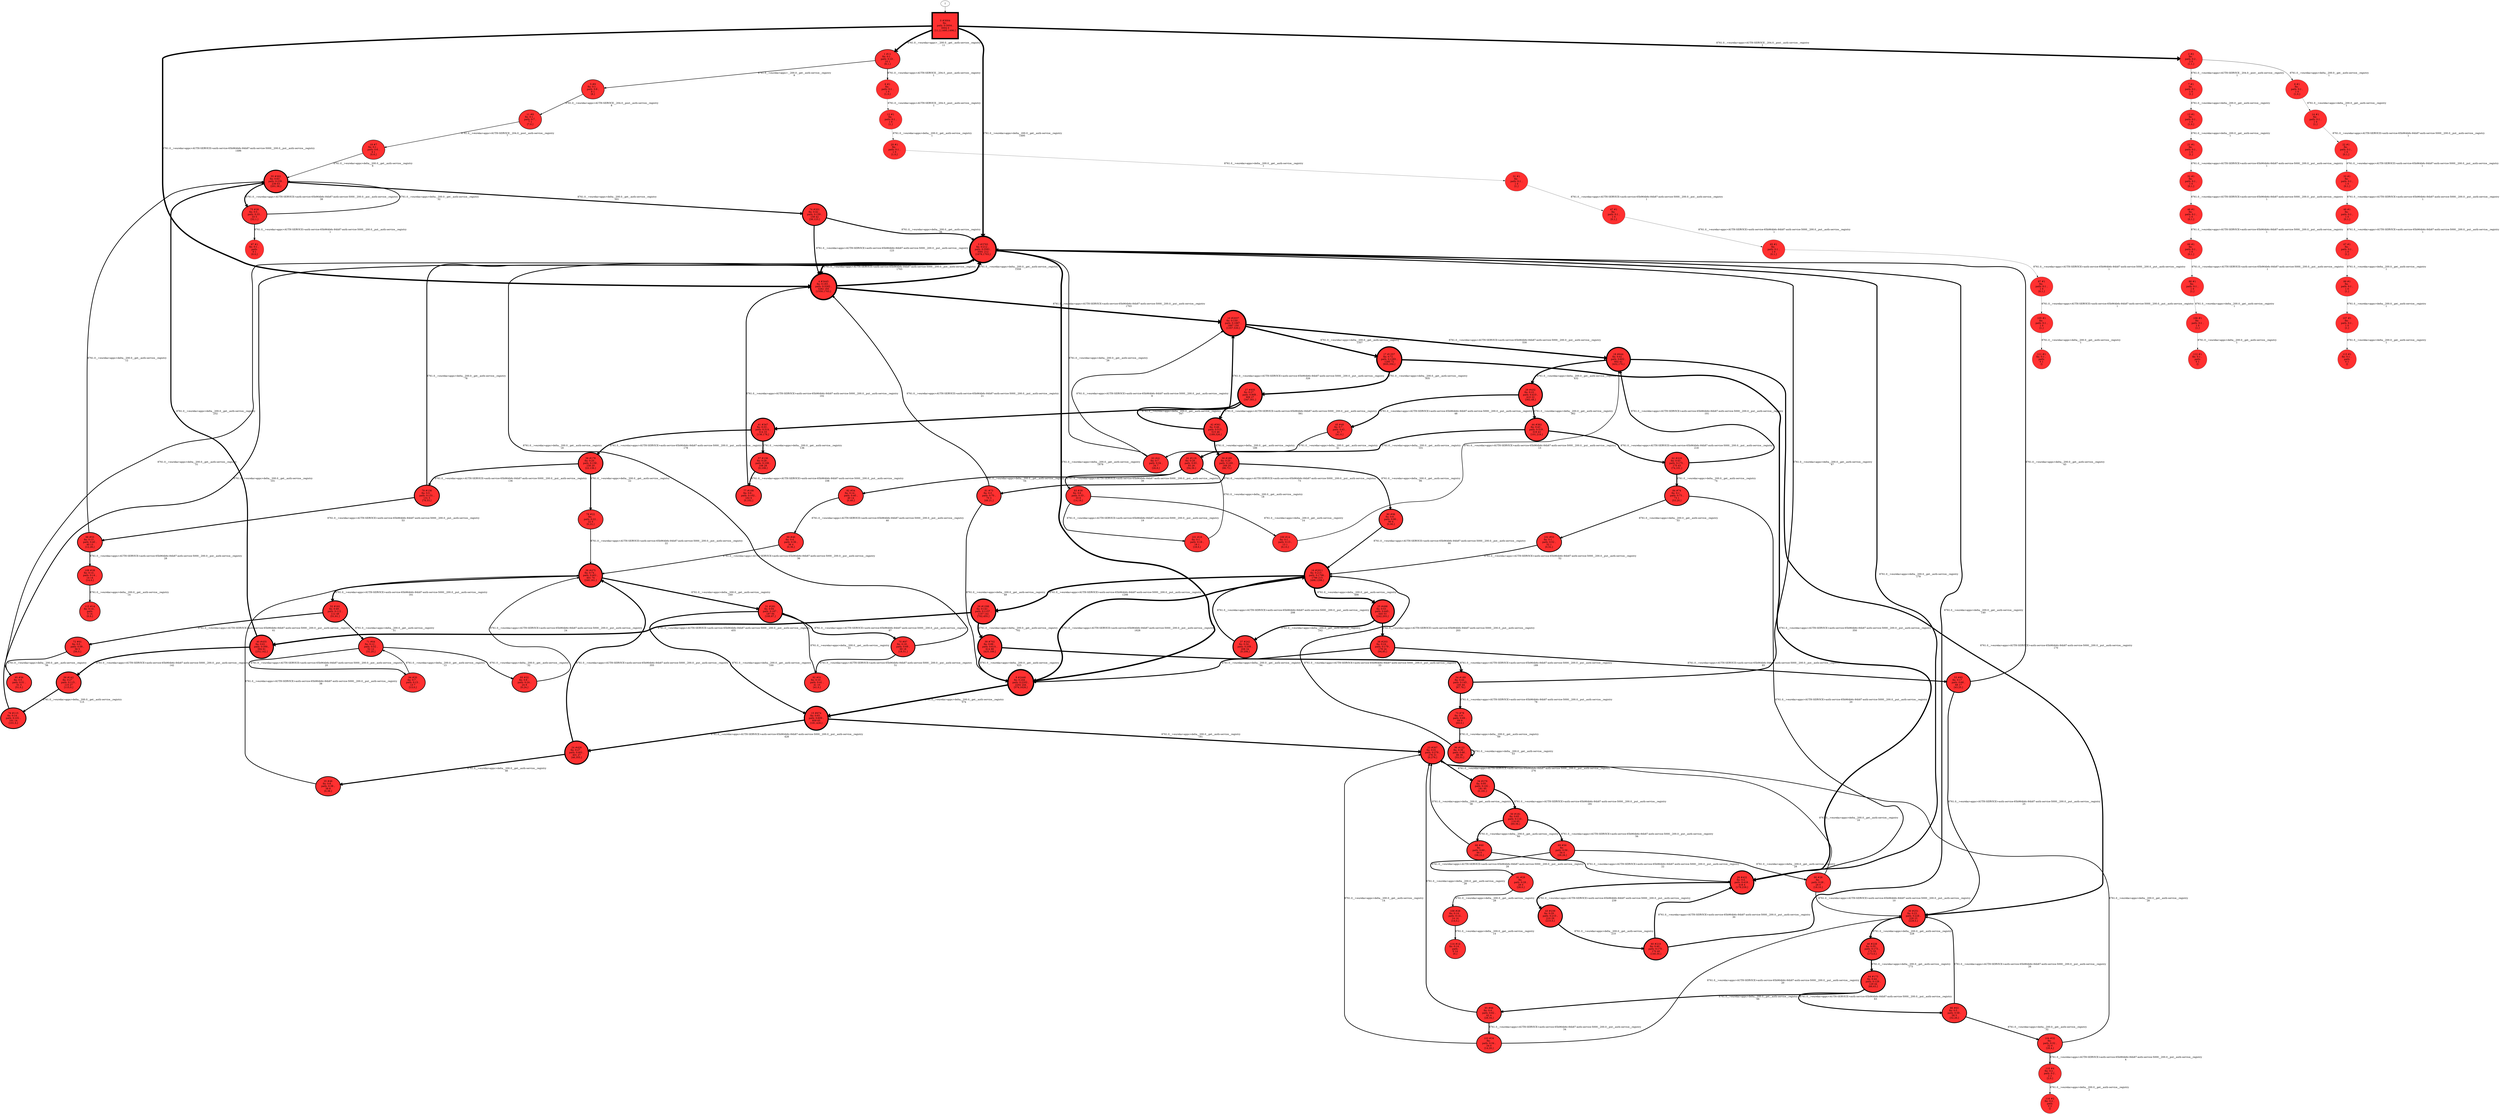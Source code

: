 // produced with flexfringe // 
digraph DFA {
	0 [label="root" shape=box];
		I -> 0;
	0 [ label="0 #3004
fin: 
 path: 0:3004 , 
3004 0
[11,2,1495,1496,]" , style=filled, fillcolor="firebrick1", width=2.19812, height=2.19812, penwidth=8.00803];
		0 -> 1 [label="8761.0__>eureka>apps>__200.0__get__auth-service__registry
11 " , penwidth=8.00803 ];
		0 -> 2 [label="8761.0__>eureka>apps>AUTH-SERVICE__204.0__post__auth-service__registry
2 " , penwidth=8.00803 ];
		0 -> 3 [label="8761.0__>eureka>apps>delta__200.0__get__auth-service__registry
1495 " , penwidth=8.00803 ];
		0 -> 4 [label="8761.0__>eureka>apps>AUTH-SERVICE>auth-service-65b964b6c-84h87-auth-service-5000__200.0__put__auth-service__registry
1496 " , penwidth=8.00803 ];
	1 [ label="1 #11
fin: 0:1 , 
 path: 0:10 , 
10 1
[9,1,]" , style=filled, fillcolor="firebrick1", width=1.24844, height=1.24844, penwidth=2.48491];
		1 -> 5 [label="8761.0__>eureka>apps>__200.0__get__auth-service__registry
9 " , penwidth=2.48491 ];
		1 -> 6 [label="8761.0__>eureka>apps>AUTH-SERVICE__204.0__post__auth-service__registry
1 " , penwidth=2.48491 ];
	2 [ label="2 #2
fin: 
 path: 0:2 , 
2 0
[1,1,]" , style=filled, fillcolor="firebrick1", width=0.741276, height=0.741276, penwidth=1.09861];
		2 -> 7 [label="8761.0__>eureka>apps>AUTH-SERVICE__204.0__post__auth-service__registry
1 " , penwidth=1.09861 ];
		2 -> 8 [label="8761.0__>eureka>apps>delta__200.0__get__auth-service__registry
1 " , penwidth=1.09861 ];
	3 [ label="3 #3793
fin: 0:212 , 
 path: 0:3581 , 
3581 212
[1878,1703,]" , style=filled, fillcolor="firebrick1", width=2.22367, height=2.22367, penwidth=8.24118];
		3 -> 9 [label="8761.0__>eureka>apps>delta__200.0__get__auth-service__registry
1878 " , penwidth=8.24118 ];
		3 -> 4 [label="8761.0__>eureka>apps>AUTH-SERVICE>auth-service-65b964b6c-84h87-auth-service-5000__200.0__put__auth-service__registry
1703 " , penwidth=8.24118 ];
	4 [ label="4 #3445
fin: 0:183 , 
 path: 0:3262 , 
3262 183
[1559,1703,]" , style=filled, fillcolor="firebrick1", width=2.2132, height=2.2132, penwidth=8.14497];
		4 -> 3 [label="8761.0__>eureka>apps>delta__200.0__get__auth-service__registry
1559 " , penwidth=8.14497 ];
		4 -> 10 [label="8761.0__>eureka>apps>AUTH-SERVICE>auth-service-65b964b6c-84h87-auth-service-5000__200.0__put__auth-service__registry
1703 " , penwidth=8.14497 ];
	5 [ label="5 #9
fin: 0:1 , 
 path: 0:8 , 
8 1
[8,]" , style=filled, fillcolor="firebrick1", width=1.19471, height=1.19471, penwidth=2.30259];
		5 -> 11 [label="8761.0__>eureka>apps>AUTH-SERVICE__204.0__post__auth-service__registry
8 " , penwidth=2.30259 ];
	6 [ label="6 #1
fin: 
 path: 0:1 , 
1 0
[1,0,]" , style=filled, fillcolor="firebrick1", width=0.526589, height=0.526589, penwidth=0.693147];
		6 -> 12 [label="8761.0__>eureka>apps>AUTH-SERVICE__204.0__post__auth-service__registry
1 " , penwidth=0.693147 ];
	7 [ label="7 #1
fin: 
 path: 0:1 , 
1 0
[1,]" , style=filled, fillcolor="firebrick1", width=0.526589, height=0.526589, penwidth=0.693147];
		7 -> 13 [label="8761.0__>eureka>apps>delta__200.0__get__auth-service__registry
1 " , penwidth=0.693147 ];
	8 [ label="8 #1
fin: 
 path: 0:1 , 
1 0
[1,0,]" , style=filled, fillcolor="firebrick1", width=0.526589, height=0.526589, penwidth=0.693147];
		8 -> 14 [label="8761.0__>eureka>apps>delta__200.0__get__auth-service__registry
1 " , penwidth=0.693147 ];
	9 [ label="9 #2446
fin: 0:244 , 
 path: 0:2202 , 
2202 244
[574,1628,]" , style=filled, fillcolor="firebrick1", width=2.17505, height=2.17505, penwidth=7.80262];
		9 -> 15 [label="8761.0__>eureka>apps>delta__200.0__get__auth-service__registry
574 " , penwidth=7.80262 ];
		9 -> 16 [label="8761.0__>eureka>apps>AUTH-SERVICE>auth-service-65b964b6c-84h87-auth-service-5000__200.0__put__auth-service__registry
1628 " , penwidth=7.80262 ];
	10 [ label="10 #2037
fin: 0:150 , 
 path: 0:1887 , 
1887 150
[1357,530,]" , style=filled, fillcolor="firebrick1", width=2.15405, height=2.15405, penwidth=7.61972];
		10 -> 17 [label="8761.0__>eureka>apps>delta__200.0__get__auth-service__registry
1357 " , penwidth=7.61972 ];
		10 -> 18 [label="8761.0__>eureka>apps>AUTH-SERVICE>auth-service-65b964b6c-84h87-auth-service-5000__200.0__put__auth-service__registry
530 " , penwidth=7.61972 ];
	11 [ label="11 #8
fin: 0:1 , 
 path: 0:7 , 
7 1
[7,0,]" , style=filled, fillcolor="firebrick1", width=1.16228, height=1.16228, penwidth=2.19722];
		11 -> 19 [label="8761.0__>eureka>apps>AUTH-SERVICE__204.0__post__auth-service__registry
7 " , penwidth=2.19722 ];
	12 [ label="12 #1
fin: 
 path: 0:1 , 
1 0
[1,]" , style=filled, fillcolor="firebrick1", width=0.526589, height=0.526589, penwidth=0.693147];
		12 -> 20 [label="8761.0__>eureka>apps>delta__200.0__get__auth-service__registry
1 " , penwidth=0.693147 ];
	13 [ label="13 #1
fin: 
 path: 0:1 , 
1 0
[1,0,]" , style=filled, fillcolor="firebrick1", width=0.526589, height=0.526589, penwidth=0.693147];
		13 -> 21 [label="8761.0__>eureka>apps>delta__200.0__get__auth-service__registry
1 " , penwidth=0.693147 ];
	14 [ label="14 #1
fin: 
 path: 0:1 , 
1 0
[1,]" , style=filled, fillcolor="firebrick1", width=0.526589, height=0.526589, penwidth=0.693147];
		14 -> 22 [label="8761.0__>eureka>apps>AUTH-SERVICE>auth-service-65b964b6c-84h87-auth-service-5000__200.0__put__auth-service__registry
1 " , penwidth=0.693147 ];
	15 [ label="15 #674
fin: 0:65 , 
 path: 0:609 , 
609 65
[181,428,]" , style=filled, fillcolor="firebrick1", width=2.01686, height=2.01686, penwidth=6.51471];
		15 -> 23 [label="8761.0__>eureka>apps>delta__200.0__get__auth-service__registry
181 " , penwidth=6.51471 ];
		15 -> 24 [label="8761.0__>eureka>apps>AUTH-SERVICE>auth-service-65b964b6c-84h87-auth-service-5000__200.0__put__auth-service__registry
428 " , penwidth=6.51471 ];
	16 [ label="16 #2011
fin: 0:215 , 
 path: 0:1796 , 
1796 215
[498,1298,]" , style=filled, fillcolor="firebrick1", width=2.15256, height=2.15256, penwidth=7.60688];
		16 -> 25 [label="8761.0__>eureka>apps>delta__200.0__get__auth-service__registry
498 " , penwidth=7.60688 ];
		16 -> 26 [label="8761.0__>eureka>apps>AUTH-SERVICE>auth-service-65b964b6c-84h87-auth-service-5000__200.0__put__auth-service__registry
1298 " , penwidth=7.60688 ];
	17 [ label="17 #1357
fin: 0:72 , 
 path: 0:1285 , 
1285 72
[935,350,]" , style=filled, fillcolor="firebrick1", width=2.10581, height=2.10581, penwidth=7.21377];
		17 -> 27 [label="8761.0__>eureka>apps>delta__200.0__get__auth-service__registry
935 " , penwidth=7.21377 ];
		17 -> 28 [label="8761.0__>eureka>apps>AUTH-SERVICE>auth-service-65b964b6c-84h87-auth-service-5000__200.0__put__auth-service__registry
350 " , penwidth=7.21377 ];
	18 [ label="18 #644
fin: 0:42 , 
 path: 0:602 , 
602 42
[432,170,]" , style=filled, fillcolor="firebrick1", width=2.01079, height=2.01079, penwidth=6.46925];
		18 -> 29 [label="8761.0__>eureka>apps>delta__200.0__get__auth-service__registry
432 " , penwidth=6.46925 ];
		18 -> 30 [label="8761.0__>eureka>apps>AUTH-SERVICE>auth-service-65b964b6c-84h87-auth-service-5000__200.0__put__auth-service__registry
170 " , penwidth=6.46925 ];
	19 [ label="19 #7
fin: 0:1 , 
 path: 0:6 , 
6 1
[0,6,]" , style=filled, fillcolor="firebrick1", width=1.12475, height=1.12475, penwidth=2.07944];
		19 -> 55 [label="8761.0__>eureka>apps>delta__200.0__get__auth-service__registry
6 " , penwidth=2.07944 ];
	20 [ label="20 #1
fin: 
 path: 0:1 , 
1 0
[1,0,]" , style=filled, fillcolor="firebrick1", width=0.526589, height=0.526589, penwidth=0.693147];
		20 -> 31 [label="8761.0__>eureka>apps>delta__200.0__get__auth-service__registry
1 " , penwidth=0.693147 ];
	21 [ label="21 #1
fin: 
 path: 0:1 , 
1 0
[1,]" , style=filled, fillcolor="firebrick1", width=0.526589, height=0.526589, penwidth=0.693147];
		21 -> 32 [label="8761.0__>eureka>apps>AUTH-SERVICE>auth-service-65b964b6c-84h87-auth-service-5000__200.0__put__auth-service__registry
1 " , penwidth=0.693147 ];
	22 [ label="22 #1
fin: 
 path: 0:1 , 
1 0
[0,1,]" , style=filled, fillcolor="firebrick1", width=0.526589, height=0.526589, penwidth=0.693147];
		22 -> 33 [label="8761.0__>eureka>apps>AUTH-SERVICE>auth-service-65b964b6c-84h87-auth-service-5000__200.0__put__auth-service__registry
1 " , penwidth=0.693147 ];
	23 [ label="23 #307
fin: 0:31 , 
 path: 0:276 , 
276 31
[0,276,]" , style=filled, fillcolor="firebrick1", width=1.90659, height=1.90659, penwidth=5.7301];
		23 -> 34 [label="8761.0__>eureka>apps>AUTH-SERVICE>auth-service-65b964b6c-84h87-auth-service-5000__200.0__put__auth-service__registry
276 " , penwidth=5.7301 ];
	24 [ label="24 #428
fin: 0:27 , 
 path: 0:401 , 
401 27
[46,355,]" , style=filled, fillcolor="firebrick1", width=1.95465, height=1.95465, penwidth=6.06146];
		24 -> 35 [label="8761.0__>eureka>apps>delta__200.0__get__auth-service__registry
46 " , penwidth=6.06146 ];
		24 -> 36 [label="8761.0__>eureka>apps>AUTH-SERVICE>auth-service-65b964b6c-84h87-auth-service-5000__200.0__put__auth-service__registry
355 " , penwidth=6.06146 ];
	25 [ label="25 #498
fin: 0:53 , 
 path: 0:445 , 
445 53
[242,203,]" , style=filled, fillcolor="firebrick1", width=1.97583, height=1.97583, penwidth=6.21261];
		25 -> 37 [label="8761.0__>eureka>apps>delta__200.0__get__auth-service__registry
242 " , penwidth=6.21261 ];
		25 -> 38 [label="8761.0__>eureka>apps>AUTH-SERVICE>auth-service-65b964b6c-84h87-auth-service-5000__200.0__put__auth-service__registry
203 " , penwidth=6.21261 ];
	26 [ label="26 #1298
fin: 0:141 , 
 path: 0:1157 , 
1157 141
[702,455,]" , style=filled, fillcolor="firebrick1", width=2.10039, height=2.10039, penwidth=7.16935];
		26 -> 39 [label="8761.0__>eureka>apps>delta__200.0__get__auth-service__registry
702 " , penwidth=7.16935 ];
		26 -> 40 [label="8761.0__>eureka>apps>AUTH-SERVICE>auth-service-65b964b6c-84h87-auth-service-5000__200.0__put__auth-service__registry
455 " , penwidth=7.16935 ];
	27 [ label="27 #935
fin: 0:27 , 
 path: 0:908 , 
908 27
[347,561,]" , style=filled, fillcolor="firebrick1", width=2.05944, height=2.05944, penwidth=6.84162];
		27 -> 41 [label="8761.0__>eureka>apps>delta__200.0__get__auth-service__registry
347 " , penwidth=6.84162 ];
		27 -> 42 [label="8761.0__>eureka>apps>AUTH-SERVICE>auth-service-65b964b6c-84h87-auth-service-5000__200.0__put__auth-service__registry
561 " , penwidth=6.84162 ];
	28 [ label="28 #422
fin: 0:4 , 
 path: 0:418 , 
418 4
[179,239,]" , style=filled, fillcolor="firebrick1", width=1.95265, height=1.95265, penwidth=6.04737];
		28 -> 3 [label="8761.0__>eureka>apps>delta__200.0__get__auth-service__registry
179 " , penwidth=6.04737 ];
		28 -> 43 [label="8761.0__>eureka>apps>AUTH-SERVICE>auth-service-65b964b6c-84h87-auth-service-5000__200.0__put__auth-service__registry
239 " , penwidth=6.04737 ];
	29 [ label="29 #432
fin: 0:22 , 
 path: 0:410 , 
410 22
[362,48,]" , style=filled, fillcolor="firebrick1", width=1.95596, height=1.95596, penwidth=6.07074];
		29 -> 44 [label="8761.0__>eureka>apps>delta__200.0__get__auth-service__registry
362 " , penwidth=6.07074 ];
		29 -> 45 [label="8761.0__>eureka>apps>AUTH-SERVICE>auth-service-65b964b6c-84h87-auth-service-5000__200.0__put__auth-service__registry
48 " , penwidth=6.07074 ];
	30 [ label="30 #251
fin: 0:23 , 
 path: 0:228 , 
228 23
[228,0,]" , style=filled, fillcolor="firebrick1", width=1.87632, height=1.87632, penwidth=5.52943];
		30 -> 46 [label="8761.0__>eureka>apps>delta__200.0__get__auth-service__registry
228 " , penwidth=5.52943 ];
	31 [ label="31 #1
fin: 
 path: 0:1 , 
1 0
[1,]" , style=filled, fillcolor="firebrick1", width=0.526589, height=0.526589, penwidth=0.693147];
		31 -> 47 [label="8761.0__>eureka>apps>AUTH-SERVICE>auth-service-65b964b6c-84h87-auth-service-5000__200.0__put__auth-service__registry
1 " , penwidth=0.693147 ];
	32 [ label="32 #1
fin: 
 path: 0:1 , 
1 0
[0,1,]" , style=filled, fillcolor="firebrick1", width=0.526589, height=0.526589, penwidth=0.693147];
		32 -> 48 [label="8761.0__>eureka>apps>AUTH-SERVICE>auth-service-65b964b6c-84h87-auth-service-5000__200.0__put__auth-service__registry
1 " , penwidth=0.693147 ];
	33 [ label="33 #1
fin: 
 path: 0:1 , 
1 0
[0,1,]" , style=filled, fillcolor="firebrick1", width=0.526589, height=0.526589, penwidth=0.693147];
		33 -> 49 [label="8761.0__>eureka>apps>AUTH-SERVICE>auth-service-65b964b6c-84h87-auth-service-5000__200.0__put__auth-service__registry
1 " , penwidth=0.693147 ];
	34 [ label="34 #276
fin: 0:95 , 
 path: 0:181 , 
181 95
[0,181,]" , style=filled, fillcolor="firebrick1", width=1.8907, height=1.8907, penwidth=5.62402];
		34 -> 50 [label="8761.0__>eureka>apps>AUTH-SERVICE>auth-service-65b964b6c-84h87-auth-service-5000__200.0__put__auth-service__registry
181 " , penwidth=5.62402 ];
	35 [ label="35 #46
fin: 0:8 , 
 path: 0:38 , 
38 8
[0,38,]" , style=filled, fillcolor="firebrick1", width=1.57901, height=1.57901, penwidth=3.85015];
		35 -> 36 [label="8761.0__>eureka>apps>AUTH-SERVICE>auth-service-65b964b6c-84h87-auth-service-5000__200.0__put__auth-service__registry
38 " , penwidth=3.85015 ];
	36 [ label="36 #475
fin: 0:74 , 
 path: 0:401 , 
401 74
[240,161,]" , style=filled, fillcolor="firebrick1", width=1.96927, height=1.96927, penwidth=6.16542];
		36 -> 51 [label="8761.0__>eureka>apps>delta__200.0__get__auth-service__registry
240 " , penwidth=6.16542 ];
		36 -> 52 [label="8761.0__>eureka>apps>AUTH-SERVICE>auth-service-65b964b6c-84h87-auth-service-5000__200.0__put__auth-service__registry
161 " , penwidth=6.16542 ];
	37 [ label="37 #242
fin: 0:34 , 
 path: 0:208 , 
208 34
[0,208,]" , style=filled, fillcolor="firebrick1", width=1.87073, height=1.87073, penwidth=5.49306];
		37 -> 16 [label="8761.0__>eureka>apps>AUTH-SERVICE>auth-service-65b964b6c-84h87-auth-service-5000__200.0__put__auth-service__registry
208 " , penwidth=5.49306 ];
	38 [ label="38 #203
fin: 0:24 , 
 path: 0:179 , 
179 24
[94,85,]" , style=filled, fillcolor="firebrick1", width=1.84342, height=1.84342, penwidth=5.31812];
		38 -> 9 [label="8761.0__>eureka>apps>delta__200.0__get__auth-service__registry
94 " , penwidth=5.31812 ];
		38 -> 53 [label="8761.0__>eureka>apps>AUTH-SERVICE>auth-service-65b964b6c-84h87-auth-service-5000__200.0__put__auth-service__registry
85 " , penwidth=5.31812 ];
	39 [ label="39 #702
fin: 0:88 , 
 path: 0:614 , 
614 88
[425,189,]" , style=filled, fillcolor="firebrick1", width=2.02226, height=2.02226, penwidth=6.55536];
		39 -> 9 [label="8761.0__>eureka>apps>delta__200.0__get__auth-service__registry
425 " , penwidth=6.55536 ];
		39 -> 54 [label="8761.0__>eureka>apps>AUTH-SERVICE>auth-service-65b964b6c-84h87-auth-service-5000__200.0__put__auth-service__registry
189 " , penwidth=6.55536 ];
	40 [ label="40 #455
fin: 0:61 , 
 path: 0:394 , 
394 61
[252,142,]" , style=filled, fillcolor="firebrick1", width=1.96326, height=1.96326, penwidth=6.12249];
		40 -> 55 [label="8761.0__>eureka>apps>delta__200.0__get__auth-service__registry
252 " , penwidth=6.12249 ];
		40 -> 56 [label="8761.0__>eureka>apps>AUTH-SERVICE>auth-service-65b964b6c-84h87-auth-service-5000__200.0__put__auth-service__registry
142 " , penwidth=6.12249 ];
	41 [ label="41 #347
fin: 0:33 , 
 path: 0:314 , 
314 33
[136,178,]" , style=filled, fillcolor="firebrick1", width=1.92457, height=1.92457, penwidth=5.8522];
		41 -> 57 [label="8761.0__>eureka>apps>delta__200.0__get__auth-service__registry
136 " , penwidth=5.8522 ];
		41 -> 58 [label="8761.0__>eureka>apps>AUTH-SERVICE>auth-service-65b964b6c-84h87-auth-service-5000__200.0__put__auth-service__registry
178 " , penwidth=5.8522 ];
	42 [ label="42 #561
fin: 0:46 , 
 path: 0:515 , 
515 46
[189,326,]" , style=filled, fillcolor="firebrick1", width=1.99218, height=1.99218, penwidth=6.3315];
		42 -> 59 [label="8761.0__>eureka>apps>delta__200.0__get__auth-service__registry
189 " , penwidth=6.3315 ];
		42 -> 10 [label="8761.0__>eureka>apps>AUTH-SERVICE>auth-service-65b964b6c-84h87-auth-service-5000__200.0__put__auth-service__registry
326 " , penwidth=6.3315 ];
	43 [ label="43 #239
fin: 0:29 , 
 path: 0:210 , 
210 29
[210,0,]" , style=filled, fillcolor="firebrick1", width=1.86882, height=1.86882, penwidth=5.48064];
		43 -> 60 [label="8761.0__>eureka>apps>delta__200.0__get__auth-service__registry
210 " , penwidth=5.48064 ];
	44 [ label="44 #362
fin: 0:43 , 
 path: 0:319 , 
319 43
[101,218,]" , style=filled, fillcolor="firebrick1", width=1.93071, height=1.93071, penwidth=5.8944];
		44 -> 61 [label="8761.0__>eureka>apps>delta__200.0__get__auth-service__registry
101 " , penwidth=5.8944 ];
		44 -> 62 [label="8761.0__>eureka>apps>AUTH-SERVICE>auth-service-65b964b6c-84h87-auth-service-5000__200.0__put__auth-service__registry
218 " , penwidth=5.8944 ];
	45 [ label="45 #48
fin: 0:7 , 
 path: 0:41 , 
41 7
[41,0,]" , style=filled, fillcolor="firebrick1", width=1.58756, height=1.58756, penwidth=3.89182];
		45 -> 63 [label="8761.0__>eureka>apps>delta__200.0__get__auth-service__registry
41 " , penwidth=3.89182 ];
	46 [ label="46 #228
fin: 0:55 , 
 path: 0:173 , 
173 55
[173,0,]" , style=filled, fillcolor="firebrick1", width=1.86155, height=1.86155, penwidth=5.43372];
		46 -> 64 [label="8761.0__>eureka>apps>delta__200.0__get__auth-service__registry
173 " , penwidth=5.43372 ];
	47 [ label="47 #1
fin: 
 path: 0:1 , 
1 0
[0,1,]" , style=filled, fillcolor="firebrick1", width=0.526589, height=0.526589, penwidth=0.693147];
		47 -> 65 [label="8761.0__>eureka>apps>AUTH-SERVICE>auth-service-65b964b6c-84h87-auth-service-5000__200.0__put__auth-service__registry
1 " , penwidth=0.693147 ];
	48 [ label="48 #1
fin: 
 path: 0:1 , 
1 0
[0,1,]" , style=filled, fillcolor="firebrick1", width=0.526589, height=0.526589, penwidth=0.693147];
		48 -> 66 [label="8761.0__>eureka>apps>AUTH-SERVICE>auth-service-65b964b6c-84h87-auth-service-5000__200.0__put__auth-service__registry
1 " , penwidth=0.693147 ];
	49 [ label="49 #1
fin: 
 path: 0:1 , 
1 0
[0,1,]" , style=filled, fillcolor="firebrick1", width=0.526589, height=0.526589, penwidth=0.693147];
		49 -> 67 [label="8761.0__>eureka>apps>AUTH-SERVICE>auth-service-65b964b6c-84h87-auth-service-5000__200.0__put__auth-service__registry
1 " , penwidth=0.693147 ];
	50 [ label="50 #181
fin: 0:65 , 
 path: 0:116 , 
116 65
[60,56,]" , style=filled, fillcolor="firebrick1", width=1.8252, height=1.8252, penwidth=5.20401];
		50 -> 68 [label="8761.0__>eureka>apps>delta__200.0__get__auth-service__registry
60 " , penwidth=5.20401 ];
		50 -> 69 [label="8761.0__>eureka>apps>AUTH-SERVICE>auth-service-65b964b6c-84h87-auth-service-5000__200.0__put__auth-service__registry
56 " , penwidth=5.20401 ];
	51 [ label="51 #281
fin: 0:94 , 
 path: 0:187 , 
187 94
[100,87,]" , style=filled, fillcolor="firebrick1", width=1.8934, height=1.8934, penwidth=5.64191];
		51 -> 15 [label="8761.0__>eureka>apps>delta__200.0__get__auth-service__registry
100 " , penwidth=5.64191 ];
		51 -> 70 [label="8761.0__>eureka>apps>AUTH-SERVICE>auth-service-65b964b6c-84h87-auth-service-5000__200.0__put__auth-service__registry
87 " , penwidth=5.64191 ];
	52 [ label="52 #161
fin: 0:49 , 
 path: 0:112 , 
112 49
[51,61,]" , style=filled, fillcolor="firebrick1", width=1.80625, height=1.80625, penwidth=5.0876];
		52 -> 71 [label="8761.0__>eureka>apps>delta__200.0__get__auth-service__registry
51 " , penwidth=5.0876 ];
		52 -> 72 [label="8761.0__>eureka>apps>AUTH-SERVICE>auth-service-65b964b6c-84h87-auth-service-5000__200.0__put__auth-service__registry
61 " , penwidth=5.0876 ];
	53 [ label="53 #85
fin: 0:17 , 
 path: 0:68 , 
68 17
[43,25,]" , style=filled, fillcolor="firebrick1", width=1.69641, height=1.69641, penwidth=4.45435];
		53 -> 3 [label="8761.0__>eureka>apps>delta__200.0__get__auth-service__registry
43 " , penwidth=4.45435 ];
		53 -> 30 [label="8761.0__>eureka>apps>AUTH-SERVICE>auth-service-65b964b6c-84h87-auth-service-5000__200.0__put__auth-service__registry
25 " , penwidth=4.45435 ];
	54 [ label="54 #189
fin: 0:44 , 
 path: 0:145 , 
145 44
[67,78,]" , style=filled, fillcolor="firebrick1", width=1.83211, height=1.83211, penwidth=5.24702];
		54 -> 3 [label="8761.0__>eureka>apps>delta__200.0__get__auth-service__registry
67 " , penwidth=5.24702 ];
		54 -> 73 [label="8761.0__>eureka>apps>AUTH-SERVICE>auth-service-65b964b6c-84h87-auth-service-5000__200.0__put__auth-service__registry
78 " , penwidth=5.24702 ];
	55 [ label="55 #302
fin: 0:63 , 
 path: 0:239 , 
239 63
[201,38,]" , style=filled, fillcolor="firebrick1", width=1.90416, height=1.90416, penwidth=5.71373];
		55 -> 74 [label="8761.0__>eureka>apps>delta__200.0__get__auth-service__registry
201 " , penwidth=5.71373 ];
		55 -> 75 [label="8761.0__>eureka>apps>AUTH-SERVICE>auth-service-65b964b6c-84h87-auth-service-5000__200.0__put__auth-service__registry
38 " , penwidth=5.71373 ];
	56 [ label="56 #142
fin: 0:27 , 
 path: 0:115 , 
115 27
[115,0,]" , style=filled, fillcolor="firebrick1", width=1.78555, height=1.78555, penwidth=4.96284];
		56 -> 76 [label="8761.0__>eureka>apps>delta__200.0__get__auth-service__registry
115 " , penwidth=4.96284 ];
	57 [ label="57 #136
fin: 0:28 , 
 path: 0:108 , 
108 28
[0,108,]" , style=filled, fillcolor="firebrick1", width=1.77833, height=1.77833, penwidth=4.91998];
		57 -> 77 [label="8761.0__>eureka>apps>AUTH-SERVICE>auth-service-65b964b6c-84h87-auth-service-5000__200.0__put__auth-service__registry
108 " , penwidth=4.91998 ];
	58 [ label="58 #178
fin: 0:20 , 
 path: 0:158 , 
158 20
[22,136,]" , style=filled, fillcolor="firebrick1", width=1.82251, height=1.82251, penwidth=5.18739];
		58 -> 78 [label="8761.0__>eureka>apps>delta__200.0__get__auth-service__registry
22 " , penwidth=5.18739 ];
		58 -> 79 [label="8761.0__>eureka>apps>AUTH-SERVICE>auth-service-65b964b6c-84h87-auth-service-5000__200.0__put__auth-service__registry
136 " , penwidth=5.18739 ];
	59 [ label="59 #189
fin: 0:20 , 
 path: 0:169 , 
169 20
[96,73,]" , style=filled, fillcolor="firebrick1", width=1.83211, height=1.83211, penwidth=5.24702];
		59 -> 80 [label="8761.0__>eureka>apps>delta__200.0__get__auth-service__registry
96 " , penwidth=5.24702 ];
		59 -> 81 [label="8761.0__>eureka>apps>AUTH-SERVICE>auth-service-65b964b6c-84h87-auth-service-5000__200.0__put__auth-service__registry
73 " , penwidth=5.24702 ];
	60 [ label="60 #210
fin: 0:40 , 
 path: 0:170 , 
170 40
[140,30,]" , style=filled, fillcolor="firebrick1", width=1.84875, height=1.84875, penwidth=5.35186];
		60 -> 3 [label="8761.0__>eureka>apps>delta__200.0__get__auth-service__registry
140 " , penwidth=5.35186 ];
		60 -> 28 [label="8761.0__>eureka>apps>AUTH-SERVICE>auth-service-65b964b6c-84h87-auth-service-5000__200.0__put__auth-service__registry
30 " , penwidth=5.35186 ];
	61 [ label="61 #119
fin: 0:26 , 
 path: 0:93 , 
93 26
[54,39,]" , style=filled, fillcolor="firebrick1", width=1.7557, height=1.7557, penwidth=4.78749];
		61 -> 82 [label="8761.0__>eureka>apps>delta__200.0__get__auth-service__registry
54 " , penwidth=4.78749 ];
		61 -> 83 [label="8761.0__>eureka>apps>AUTH-SERVICE>auth-service-65b964b6c-84h87-auth-service-5000__200.0__put__auth-service__registry
39 " , penwidth=4.78749 ];
	62 [ label="62 #218
fin: 0:43 , 
 path: 0:175 , 
175 43
[74,101,]" , style=filled, fillcolor="firebrick1", width=1.85459, height=1.85459, penwidth=5.38907];
		62 -> 84 [label="8761.0__>eureka>apps>delta__200.0__get__auth-service__registry
74 " , penwidth=5.38907 ];
		62 -> 18 [label="8761.0__>eureka>apps>AUTH-SERVICE>auth-service-65b964b6c-84h87-auth-service-5000__200.0__put__auth-service__registry
101 " , penwidth=5.38907 ];
	63 [ label="63 #41
fin: 0:7 , 
 path: 0:34 , 
34 7
[26,8,]" , style=filled, fillcolor="firebrick1", width=1.55555, height=1.55555, penwidth=3.73767];
		63 -> 3 [label="8761.0__>eureka>apps>delta__200.0__get__auth-service__registry
26 " , penwidth=3.73767 ];
		63 -> 10 [label="8761.0__>eureka>apps>AUTH-SERVICE>auth-service-65b964b6c-84h87-auth-service-5000__200.0__put__auth-service__registry
8 " , penwidth=3.73767 ];
	64 [ label="64 #173
fin: 0:44 , 
 path: 0:129 , 
129 44
[66,63,]" , style=filled, fillcolor="firebrick1", width=1.81792, height=1.81792, penwidth=5.15906];
		64 -> 85 [label="8761.0__>eureka>apps>delta__200.0__get__auth-service__registry
66 " , penwidth=5.15906 ];
		64 -> 86 [label="8761.0__>eureka>apps>AUTH-SERVICE>auth-service-65b964b6c-84h87-auth-service-5000__200.0__put__auth-service__registry
63 " , penwidth=5.15906 ];
	65 [ label="65 #1
fin: 
 path: 0:1 , 
1 0
[0,1,]" , style=filled, fillcolor="firebrick1", width=0.526589, height=0.526589, penwidth=0.693147];
		65 -> 87 [label="8761.0__>eureka>apps>AUTH-SERVICE>auth-service-65b964b6c-84h87-auth-service-5000__200.0__put__auth-service__registry
1 " , penwidth=0.693147 ];
	66 [ label="66 #1
fin: 
 path: 0:1 , 
1 0
[0,1,]" , style=filled, fillcolor="firebrick1", width=0.526589, height=0.526589, penwidth=0.693147];
		66 -> 88 [label="8761.0__>eureka>apps>AUTH-SERVICE>auth-service-65b964b6c-84h87-auth-service-5000__200.0__put__auth-service__registry
1 " , penwidth=0.693147 ];
	67 [ label="67 #1
fin: 
 path: 0:1 , 
1 0
[1,]" , style=filled, fillcolor="firebrick1", width=0.526589, height=0.526589, penwidth=0.693147];
		67 -> 89 [label="8761.0__>eureka>apps>delta__200.0__get__auth-service__registry
1 " , penwidth=0.693147 ];
	68 [ label="68 #60
fin: 
 path: 0:60 , 
60 0
[38,22,]" , style=filled, fillcolor="firebrick1", width=1.63137, height=1.63137, penwidth=4.11087];
		68 -> 23 [label="8761.0__>eureka>apps>delta__200.0__get__auth-service__registry
38 " , penwidth=4.11087 ];
		68 -> 28 [label="8761.0__>eureka>apps>AUTH-SERVICE>auth-service-65b964b6c-84h87-auth-service-5000__200.0__put__auth-service__registry
22 " , penwidth=4.11087 ];
	69 [ label="69 #56
fin: 
 path: 0:56 , 
56 0
[28,28,]" , style=filled, fillcolor="firebrick1", width=1.61801, height=1.61801, penwidth=4.04305];
		69 -> 90 [label="8761.0__>eureka>apps>delta__200.0__get__auth-service__registry
28 " , penwidth=4.04305 ];
		69 -> 91 [label="8761.0__>eureka>apps>AUTH-SERVICE>auth-service-65b964b6c-84h87-auth-service-5000__200.0__put__auth-service__registry
28 " , penwidth=4.04305 ];
	70 [ label="70 #87
fin: 0:18 , 
 path: 0:69 , 
69 18
[18,51,]" , style=filled, fillcolor="firebrick1", width=1.70062, height=1.70062, penwidth=4.47734];
		70 -> 3 [label="8761.0__>eureka>apps>delta__200.0__get__auth-service__registry
18 " , penwidth=4.47734 ];
		70 -> 92 [label="8761.0__>eureka>apps>AUTH-SERVICE>auth-service-65b964b6c-84h87-auth-service-5000__200.0__put__auth-service__registry
51 " , penwidth=4.47734 ];
	71 [ label="71 #64
fin: 0:12 , 
 path: 0:52 , 
52 12
[32,20,]" , style=filled, fillcolor="firebrick1", width=1.64372, height=1.64372, penwidth=4.17439];
		71 -> 93 [label="8761.0__>eureka>apps>delta__200.0__get__auth-service__registry
32 " , penwidth=4.17439 ];
		71 -> 94 [label="8761.0__>eureka>apps>AUTH-SERVICE>auth-service-65b964b6c-84h87-auth-service-5000__200.0__put__auth-service__registry
20 " , penwidth=4.17439 ];
	72 [ label="72 #61
fin: 0:5 , 
 path: 0:56 , 
56 5
[56,0,]" , style=filled, fillcolor="firebrick1", width=1.63455, height=1.63455, penwidth=4.12713];
		72 -> 95 [label="8761.0__>eureka>apps>delta__200.0__get__auth-service__registry
56 " , penwidth=4.12713 ];
	73 [ label="73 #78
fin: 0:9 , 
 path: 0:69 , 
69 9
[69,0,]" , style=filled, fillcolor="firebrick1", width=1.68073, height=1.68073, penwidth=4.36945];
		73 -> 96 [label="8761.0__>eureka>apps>delta__200.0__get__auth-service__registry
69 " , penwidth=4.36945 ];
	74 [ label="74 #201
fin: 0:42 , 
 path: 0:159 , 
159 42
[36,123,]" , style=filled, fillcolor="firebrick1", width=1.84186, height=1.84186, penwidth=5.30827];
		74 -> 3 [label="8761.0__>eureka>apps>delta__200.0__get__auth-service__registry
36 " , penwidth=5.30827 ];
		74 -> 4 [label="8761.0__>eureka>apps>AUTH-SERVICE>auth-service-65b964b6c-84h87-auth-service-5000__200.0__put__auth-service__registry
123 " , penwidth=5.30827 ];
	75 [ label="75 #38
fin: 0:5 , 
 path: 0:33 , 
33 5
[32,1,]" , style=filled, fillcolor="firebrick1", width=1.53978, height=1.53978, penwidth=3.66356];
		75 -> 55 [label="8761.0__>eureka>apps>delta__200.0__get__auth-service__registry
32 " , penwidth=3.66356 ];
		75 -> 97 [label="8761.0__>eureka>apps>AUTH-SERVICE>auth-service-65b964b6c-84h87-auth-service-5000__200.0__put__auth-service__registry
1 " , penwidth=3.66356 ];
	76 [ label="76 #115
fin: 0:14 , 
 path: 0:101 , 
101 14
[101,0,]" , style=filled, fillcolor="firebrick1", width=1.74982, height=1.74982, penwidth=4.75359];
		76 -> 3 [label="8761.0__>eureka>apps>delta__200.0__get__auth-service__registry
101 " , penwidth=4.75359 ];
	77 [ label="77 #108
fin: 0:6 , 
 path: 0:102 , 
102 6
[0,102,]" , style=filled, fillcolor="firebrick1", width=1.73895, height=1.73895, penwidth=4.69135];
		77 -> 4 [label="8761.0__>eureka>apps>AUTH-SERVICE>auth-service-65b964b6c-84h87-auth-service-5000__200.0__put__auth-service__registry
102 " , penwidth=4.69135 ];
	78 [ label="78 #22
fin: 
 path: 0:22 , 
22 0
[0,22,]" , style=filled, fillcolor="firebrick1", width=1.41961, height=1.41961, penwidth=3.13549];
		78 -> 36 [label="8761.0__>eureka>apps>AUTH-SERVICE>auth-service-65b964b6c-84h87-auth-service-5000__200.0__put__auth-service__registry
22 " , penwidth=3.13549 ];
	79 [ label="79 #136
fin: 0:5 , 
 path: 0:131 , 
131 5
[78,53,]" , style=filled, fillcolor="firebrick1", width=1.77833, height=1.77833, penwidth=4.91998];
		79 -> 3 [label="8761.0__>eureka>apps>delta__200.0__get__auth-service__registry
78 " , penwidth=4.91998 ];
		79 -> 98 [label="8761.0__>eureka>apps>AUTH-SERVICE>auth-service-65b964b6c-84h87-auth-service-5000__200.0__put__auth-service__registry
53 " , penwidth=4.91998 ];
	80 [ label="80 #96
fin: 0:6 , 
 path: 0:90 , 
90 6
[0,90,]" , style=filled, fillcolor="firebrick1", width=1.71824, height=1.71824, penwidth=4.57471];
		80 -> 16 [label="8761.0__>eureka>apps>AUTH-SERVICE>auth-service-65b964b6c-84h87-auth-service-5000__200.0__put__auth-service__registry
90 " , penwidth=4.57471 ];
	81 [ label="81 #73
fin: 0:3 , 
 path: 0:70 , 
70 3
[49,21,]" , style=filled, fillcolor="firebrick1", width=1.66847, height=1.66847, penwidth=4.30407];
		81 -> 9 [label="8761.0__>eureka>apps>delta__200.0__get__auth-service__registry
49 " , penwidth=4.30407 ];
		81 -> 4 [label="8761.0__>eureka>apps>AUTH-SERVICE>auth-service-65b964b6c-84h87-auth-service-5000__200.0__put__auth-service__registry
21 " , penwidth=4.30407 ];
	82 [ label="82 #54
fin: 0:14 , 
 path: 0:40 , 
40 14
[0,40,]" , style=filled, fillcolor="firebrick1", width=1.6109, height=1.6109, penwidth=4.00733];
		82 -> 99 [label="8761.0__>eureka>apps>AUTH-SERVICE>auth-service-65b964b6c-84h87-auth-service-5000__200.0__put__auth-service__registry
40 " , penwidth=4.00733 ];
	83 [ label="83 #39
fin: 0:6 , 
 path: 0:33 , 
33 6
[14,19,]" , style=filled, fillcolor="firebrick1", width=1.54519, height=1.54519, penwidth=3.68888];
		83 -> 100 [label="8761.0__>eureka>apps>delta__200.0__get__auth-service__registry
14 " , penwidth=3.68888 ];
		83 -> 101 [label="8761.0__>eureka>apps>AUTH-SERVICE>auth-service-65b964b6c-84h87-auth-service-5000__200.0__put__auth-service__registry
19 " , penwidth=3.68888 ];
	84 [ label="84 #74
fin: 0:1 , 
 path: 0:73 , 
73 1
[53,20,]" , style=filled, fillcolor="firebrick1", width=1.671, height=1.671, penwidth=4.31749];
		84 -> 102 [label="8761.0__>eureka>apps>delta__200.0__get__auth-service__registry
53 " , penwidth=4.31749 ];
		84 -> 28 [label="8761.0__>eureka>apps>AUTH-SERVICE>auth-service-65b964b6c-84h87-auth-service-5000__200.0__put__auth-service__registry
20 " , penwidth=4.31749 ];
	85 [ label="85 #66
fin: 0:4 , 
 path: 0:62 , 
62 4
[28,34,]" , style=filled, fillcolor="firebrick1", width=1.64956, height=1.64956, penwidth=4.20469];
		85 -> 23 [label="8761.0__>eureka>apps>delta__200.0__get__auth-service__registry
28 " , penwidth=4.20469 ];
		85 -> 103 [label="8761.0__>eureka>apps>AUTH-SERVICE>auth-service-65b964b6c-84h87-auth-service-5000__200.0__put__auth-service__registry
34 " , penwidth=4.20469 ];
	86 [ label="86 #63
fin: 0:5 , 
 path: 0:58 , 
58 5
[32,26,]" , style=filled, fillcolor="firebrick1", width=1.64072, height=1.64072, penwidth=4.15888];
		86 -> 104 [label="8761.0__>eureka>apps>delta__200.0__get__auth-service__registry
32 " , penwidth=4.15888 ];
		86 -> 30 [label="8761.0__>eureka>apps>AUTH-SERVICE>auth-service-65b964b6c-84h87-auth-service-5000__200.0__put__auth-service__registry
26 " , penwidth=4.15888 ];
	87 [ label="87 #1
fin: 
 path: 0:1 , 
1 0
[0,1,]" , style=filled, fillcolor="firebrick1", width=0.526589, height=0.526589, penwidth=0.693147];
		87 -> 105 [label="8761.0__>eureka>apps>AUTH-SERVICE>auth-service-65b964b6c-84h87-auth-service-5000__200.0__put__auth-service__registry
1 " , penwidth=0.693147 ];
	88 [ label="88 #1
fin: 
 path: 0:1 , 
1 0
[1,]" , style=filled, fillcolor="firebrick1", width=0.526589, height=0.526589, penwidth=0.693147];
		88 -> 106 [label="8761.0__>eureka>apps>delta__200.0__get__auth-service__registry
1 " , penwidth=0.693147 ];
	89 [ label="89 #1
fin: 
 path: 0:1 , 
1 0
[1,]" , style=filled, fillcolor="firebrick1", width=0.526589, height=0.526589, penwidth=0.693147];
		89 -> 107 [label="8761.0__>eureka>apps>delta__200.0__get__auth-service__registry
1 " , penwidth=0.693147 ];
	90 [ label="90 #28
fin: 
 path: 0:28 , 
28 0
[18,10,]" , style=filled, fillcolor="firebrick1", width=1.47414, height=1.47414, penwidth=3.3673];
		90 -> 23 [label="8761.0__>eureka>apps>delta__200.0__get__auth-service__registry
18 " , penwidth=3.3673 ];
		90 -> 30 [label="8761.0__>eureka>apps>AUTH-SERVICE>auth-service-65b964b6c-84h87-auth-service-5000__200.0__put__auth-service__registry
10 " , penwidth=3.3673 ];
	91 [ label="91 #28
fin: 
 path: 0:28 , 
28 0
[28,0,]" , style=filled, fillcolor="firebrick1", width=1.47414, height=1.47414, penwidth=3.3673];
		91 -> 108 [label="8761.0__>eureka>apps>delta__200.0__get__auth-service__registry
28 " , penwidth=3.3673 ];
	92 [ label="92 #51
fin: 0:10 , 
 path: 0:41 , 
41 10
[41,0,]" , style=filled, fillcolor="firebrick1", width=1.59964, height=1.59964, penwidth=3.95124];
		92 -> 51 [label="8761.0__>eureka>apps>delta__200.0__get__auth-service__registry
41 " , penwidth=3.95124 ];
	93 [ label="93 #32
fin: 0:8 , 
 path: 0:24 , 
24 8
[0,24,]" , style=filled, fillcolor="firebrick1", width=1.5033, height=1.5033, penwidth=3.49651];
		93 -> 36 [label="8761.0__>eureka>apps>AUTH-SERVICE>auth-service-65b964b6c-84h87-auth-service-5000__200.0__put__auth-service__registry
24 " , penwidth=3.49651 ];
	94 [ label="94 #20
fin: 0:7 , 
 path: 0:13 , 
13 7
[13,0,]" , style=filled, fillcolor="firebrick1", width=1.39736, height=1.39736, penwidth=3.04452];
		94 -> 71 [label="8761.0__>eureka>apps>delta__200.0__get__auth-service__registry
13 " , penwidth=3.04452 ];
	95 [ label="95 #56
fin: 0:5 , 
 path: 0:51 , 
51 5
[51,0,]" , style=filled, fillcolor="firebrick1", width=1.61801, height=1.61801, penwidth=4.04305];
		95 -> 3 [label="8761.0__>eureka>apps>delta__200.0__get__auth-service__registry
51 " , penwidth=4.04305 ];
	96 [ label="96 #122
fin: 0:36 , 
 path: 0:86 , 
86 36
[53,33,]" , style=filled, fillcolor="firebrick1", width=1.75996, height=1.75996, penwidth=4.81218];
		96 -> 96 [label="8761.0__>eureka>apps>delta__200.0__get__auth-service__registry
53 " , penwidth=4.81218 ];
		96 -> 16 [label="8761.0__>eureka>apps>AUTH-SERVICE>auth-service-65b964b6c-84h87-auth-service-5000__200.0__put__auth-service__registry
33 " , penwidth=4.81218 ];
	98 [ label="98 #53
fin: 0:13 , 
 path: 0:40 , 
40 13
[12,28,]" , style=filled, fillcolor="firebrick1", width=1.60723, height=1.60723, penwidth=3.98898];
		98 -> 55 [label="8761.0__>eureka>apps>delta__200.0__get__auth-service__registry
12 " , penwidth=3.98898 ];
		98 -> 109 [label="8761.0__>eureka>apps>AUTH-SERVICE>auth-service-65b964b6c-84h87-auth-service-5000__200.0__put__auth-service__registry
28 " , penwidth=3.98898 ];
	99 [ label="99 #40
fin: 0:4 , 
 path: 0:36 , 
36 4
[0,36,]" , style=filled, fillcolor="firebrick1", width=1.55045, height=1.55045, penwidth=3.71357];
		99 -> 36 [label="8761.0__>eureka>apps>AUTH-SERVICE>auth-service-65b964b6c-84h87-auth-service-5000__200.0__put__auth-service__registry
36 " , penwidth=3.71357 ];
	100 [ label="100 #14
fin: 0:1 , 
 path: 0:13 , 
13 1
[0,13,]" , style=filled, fillcolor="firebrick1", width=1.31051, height=1.31051, penwidth=2.70805];
		100 -> 18 [label="8761.0__>eureka>apps>AUTH-SERVICE>auth-service-65b964b6c-84h87-auth-service-5000__200.0__put__auth-service__registry
13 " , penwidth=2.70805 ];
	101 [ label="101 #19
fin: 0:1 , 
 path: 0:18 , 
18 1
[18,0,]" , style=filled, fillcolor="firebrick1", width=1.38523, height=1.38523, penwidth=2.99573];
		101 -> 61 [label="8761.0__>eureka>apps>delta__200.0__get__auth-service__registry
18 " , penwidth=2.99573 ];
	102 [ label="102 #53
fin: 0:1 , 
 path: 0:52 , 
52 1
[0,52,]" , style=filled, fillcolor="firebrick1", width=1.60723, height=1.60723, penwidth=3.98898];
		102 -> 16 [label="8761.0__>eureka>apps>AUTH-SERVICE>auth-service-65b964b6c-84h87-auth-service-5000__200.0__put__auth-service__registry
52 " , penwidth=3.98898 ];
	103 [ label="103 #34
fin: 
 path: 0:34 , 
34 0
[14,20,]" , style=filled, fillcolor="firebrick1", width=1.5163, height=1.5163, penwidth=3.55535];
		103 -> 23 [label="8761.0__>eureka>apps>delta__200.0__get__auth-service__registry
14 " , penwidth=3.55535 ];
		103 -> 30 [label="8761.0__>eureka>apps>AUTH-SERVICE>auth-service-65b964b6c-84h87-auth-service-5000__200.0__put__auth-service__registry
20 " , penwidth=3.55535 ];
	104 [ label="104 #32
fin: 
 path: 0:32 , 
32 0
[28,4,]" , style=filled, fillcolor="firebrick1", width=1.5033, height=1.5033, penwidth=3.49651];
		104 -> 23 [label="8761.0__>eureka>apps>delta__200.0__get__auth-service__registry
28 " , penwidth=3.49651 ];
		104 -> 110 [label="8761.0__>eureka>apps>AUTH-SERVICE>auth-service-65b964b6c-84h87-auth-service-5000__200.0__put__auth-service__registry
4 " , penwidth=3.49651 ];
	105 [ label="105 #1
fin: 
 path: 0:1 , 
1 0
[1,]" , style=filled, fillcolor="firebrick1", width=0.526589, height=0.526589, penwidth=0.693147];
		105 -> 111 [label="8761.0__>eureka>apps>delta__200.0__get__auth-service__registry
1 " , penwidth=0.693147 ];
	106 [ label="106 #1
fin: 
 path: 0:1 , 
1 0
[1,]" , style=filled, fillcolor="firebrick1", width=0.526589, height=0.526589, penwidth=0.693147];
		106 -> 112 [label="8761.0__>eureka>apps>delta__200.0__get__auth-service__registry
1 " , penwidth=0.693147 ];
	107 [ label="107 #1
fin: 
 path: 0:1 , 
1 0
[1,]" , style=filled, fillcolor="firebrick1", width=0.526589, height=0.526589, penwidth=0.693147];
		107 -> 113 [label="8761.0__>eureka>apps>delta__200.0__get__auth-service__registry
1 " , penwidth=0.693147 ];
	108 [ label="108 #28
fin: 0:14 , 
 path: 0:14 , 
14 14
[14,0,]" , style=filled, fillcolor="firebrick1", width=1.47414, height=1.47414, penwidth=3.3673];
		108 -> 114 [label="8761.0__>eureka>apps>delta__200.0__get__auth-service__registry
14 " , penwidth=3.3673 ];
	109 [ label="109 #28
fin: 0:14 , 
 path: 0:14 , 
14 14
[14,0,]" , style=filled, fillcolor="firebrick1", width=1.47414, height=1.47414, penwidth=3.3673];
		109 -> 115 [label="8761.0__>eureka>apps>delta__200.0__get__auth-service__registry
14 " , penwidth=3.3673 ];
	110 [ label="110 #4
fin: 0:2 , 
 path: 0:2 , 
2 2
[2,0,]" , style=filled, fillcolor="firebrick1", width=0.959135, height=0.959135, penwidth=1.60944];
		110 -> 116 [label="8761.0__>eureka>apps>delta__200.0__get__auth-service__registry
2 " , penwidth=1.60944 ];
	111 [ label="111 #1
fin: 0:1 , 
 path: 
0 1
[]" , style=filled, fillcolor="firebrick1", width=0.526589, height=0.526589, penwidth=0.693147];
	112 [ label="112 #1
fin: 0:1 , 
 path: 
0 1
[]" , style=filled, fillcolor="firebrick1", width=0.526589, height=0.526589, penwidth=0.693147];
	113 [ label="113 #1
fin: 0:1 , 
 path: 
0 1
[]" , style=filled, fillcolor="firebrick1", width=0.526589, height=0.526589, penwidth=0.693147];
	114 [ label="114 #14
fin: 0:14 , 
 path: 
0 14
[0,]" , style=filled, fillcolor="firebrick1", width=1.31051, height=1.31051, penwidth=2.70805];
	97 [ label="97 #1
fin: 0:1 , 
 path: 
0 1
[0,0,]" , style=filled, fillcolor="firebrick1", width=0.526589, height=0.526589, penwidth=0.693147];
	115 [ label="115 #14
fin: 0:14 , 
 path: 
0 14
[0,0,]" , style=filled, fillcolor="firebrick1", width=1.31051, height=1.31051, penwidth=2.70805];
	116 [ label="116 #2
fin: 0:2 , 
 path: 
0 2
[]" , style=filled, fillcolor="firebrick1", width=0.741276, height=0.741276, penwidth=1.09861];
}
